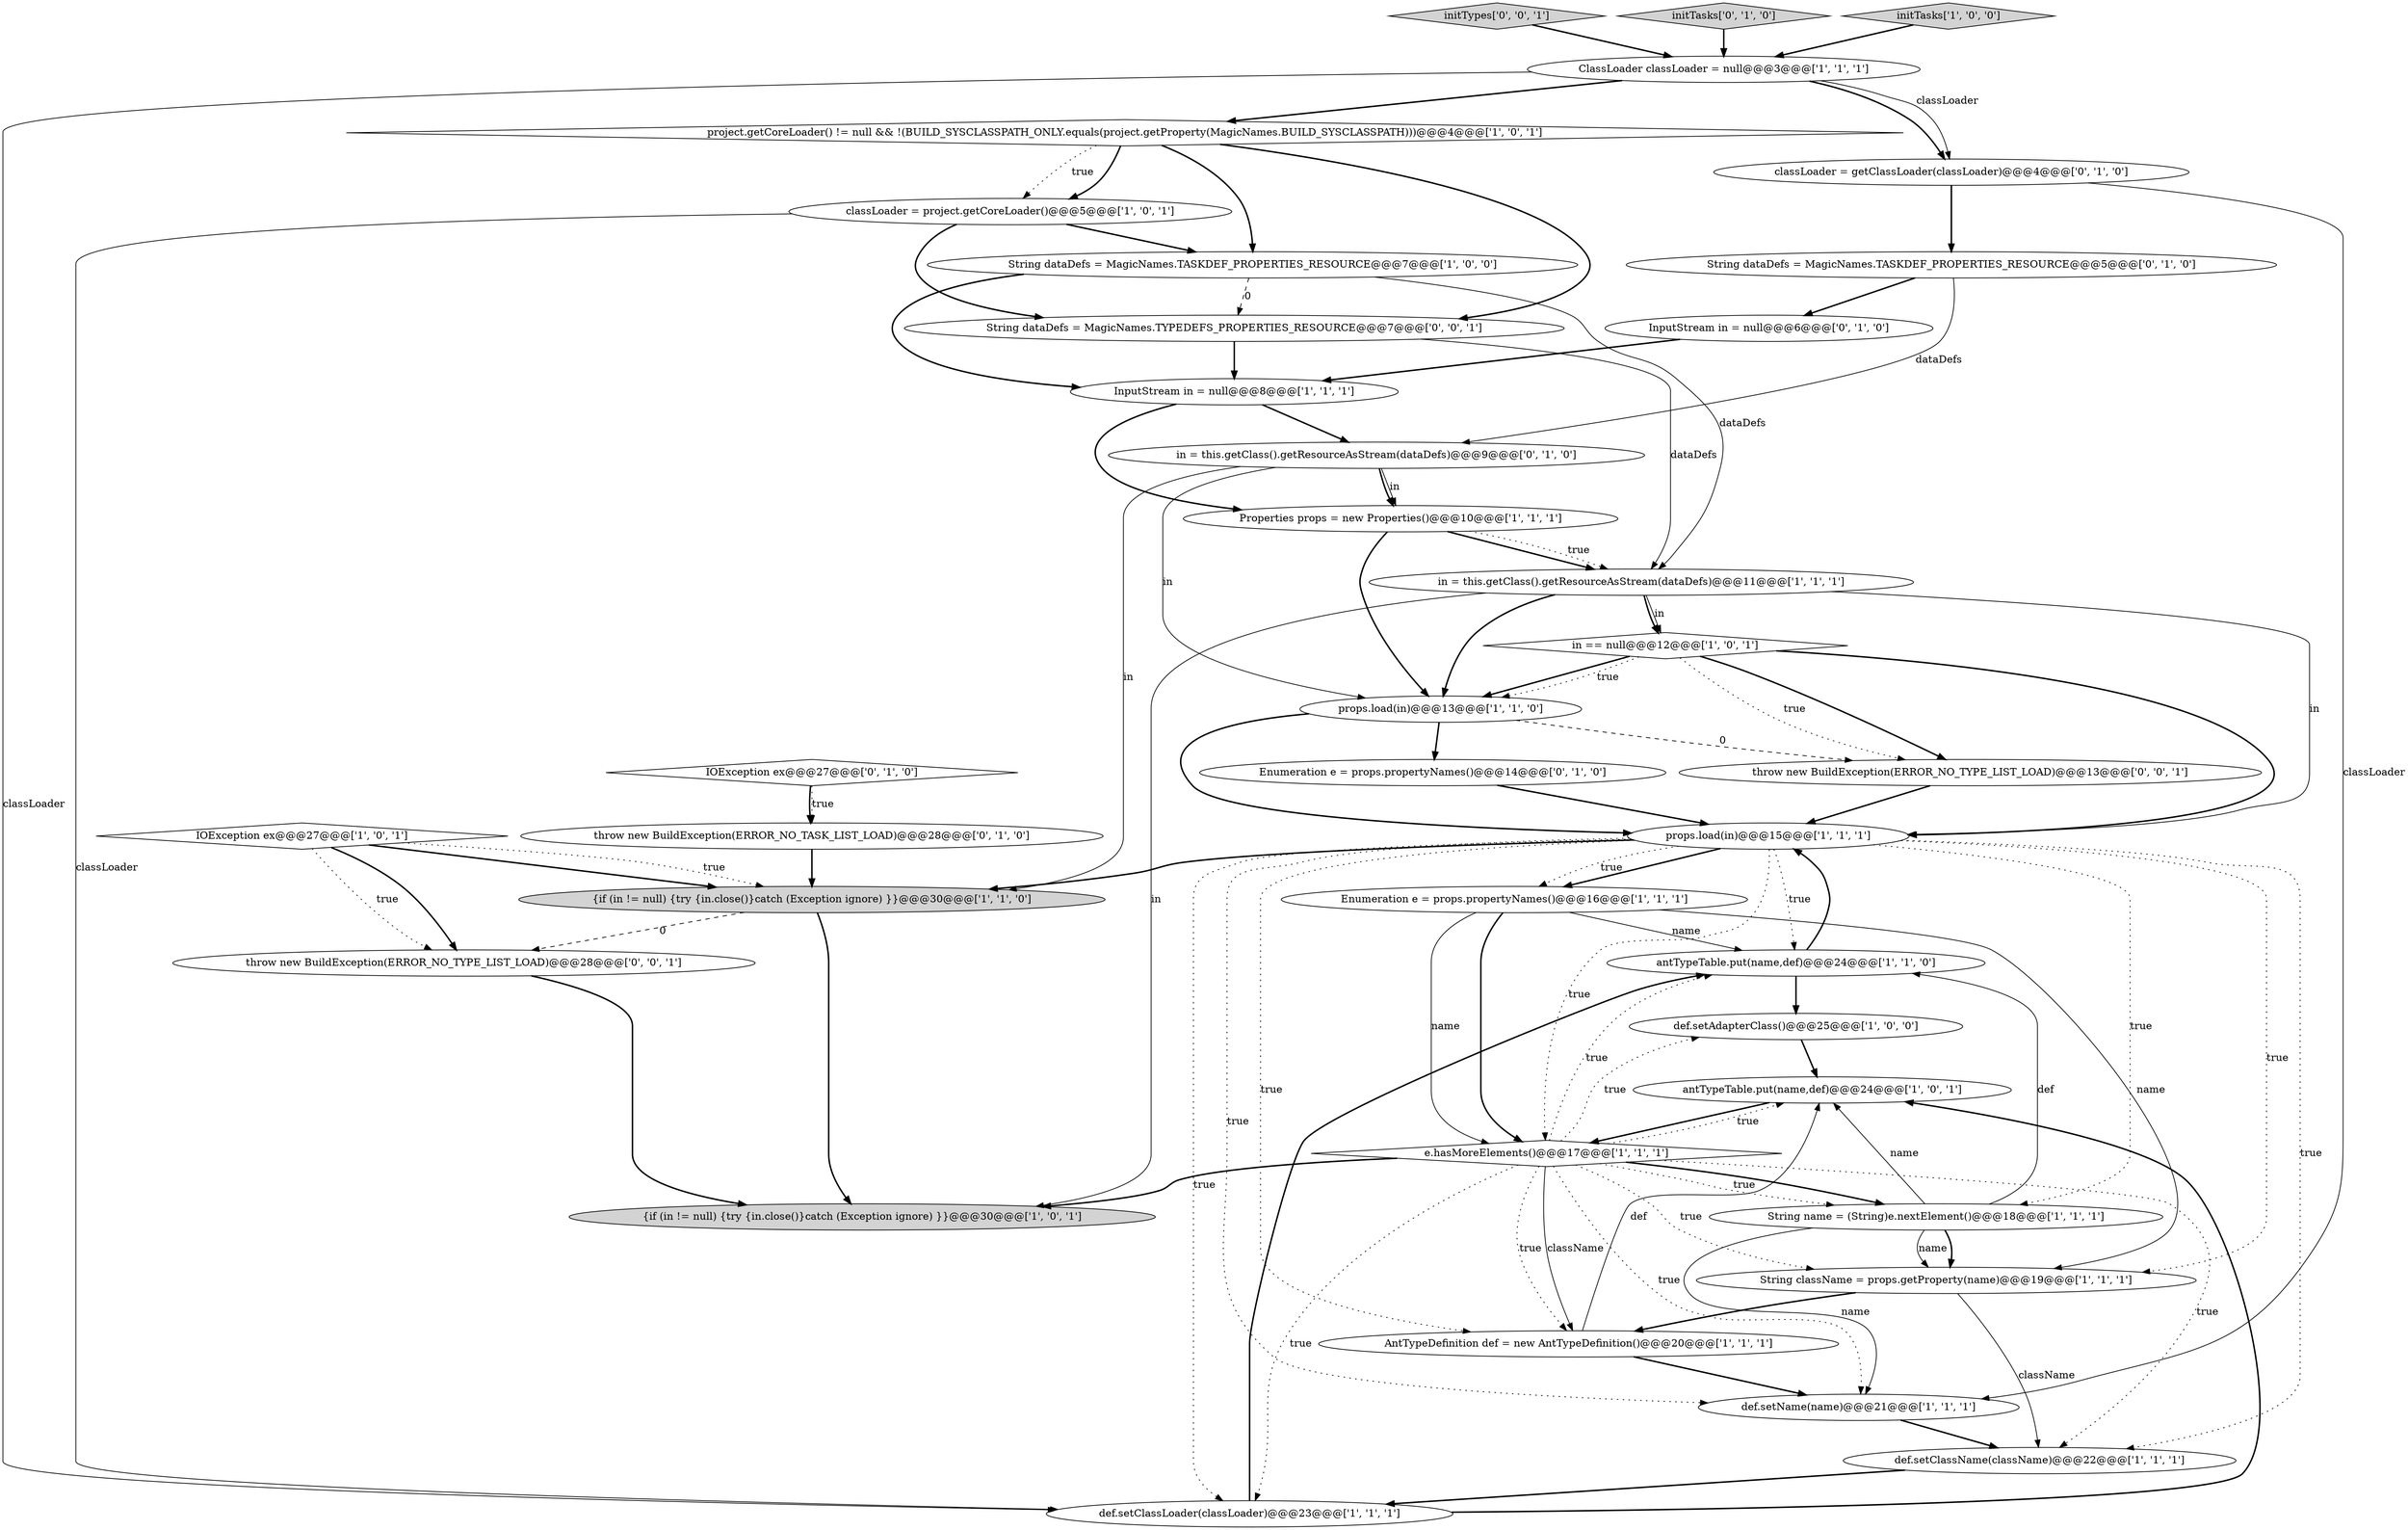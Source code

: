 digraph {
30 [style = filled, label = "classLoader = getClassLoader(classLoader)@@@4@@@['0', '1', '0']", fillcolor = white, shape = ellipse image = "AAA0AAABBB2BBB"];
27 [style = filled, label = "IOException ex@@@27@@@['0', '1', '0']", fillcolor = white, shape = diamond image = "AAA0AAABBB2BBB"];
0 [style = filled, label = "in = this.getClass().getResourceAsStream(dataDefs)@@@11@@@['1', '1', '1']", fillcolor = white, shape = ellipse image = "AAA0AAABBB1BBB"];
34 [style = filled, label = "String dataDefs = MagicNames.TYPEDEFS_PROPERTIES_RESOURCE@@@7@@@['0', '0', '1']", fillcolor = white, shape = ellipse image = "AAA0AAABBB3BBB"];
24 [style = filled, label = "antTypeTable.put(name,def)@@@24@@@['1', '1', '0']", fillcolor = white, shape = ellipse image = "AAA0AAABBB1BBB"];
29 [style = filled, label = "String dataDefs = MagicNames.TASKDEF_PROPERTIES_RESOURCE@@@5@@@['0', '1', '0']", fillcolor = white, shape = ellipse image = "AAA0AAABBB2BBB"];
6 [style = filled, label = "IOException ex@@@27@@@['1', '0', '1']", fillcolor = white, shape = diamond image = "AAA0AAABBB1BBB"];
35 [style = filled, label = "initTypes['0', '0', '1']", fillcolor = lightgray, shape = diamond image = "AAA0AAABBB3BBB"];
36 [style = filled, label = "throw new BuildException(ERROR_NO_TYPE_LIST_LOAD)@@@13@@@['0', '0', '1']", fillcolor = white, shape = ellipse image = "AAA0AAABBB3BBB"];
12 [style = filled, label = "InputStream in = null@@@8@@@['1', '1', '1']", fillcolor = white, shape = ellipse image = "AAA0AAABBB1BBB"];
9 [style = filled, label = "String name = (String)e.nextElement()@@@18@@@['1', '1', '1']", fillcolor = white, shape = ellipse image = "AAA0AAABBB1BBB"];
32 [style = filled, label = "Enumeration e = props.propertyNames()@@@14@@@['0', '1', '0']", fillcolor = white, shape = ellipse image = "AAA0AAABBB2BBB"];
11 [style = filled, label = "e.hasMoreElements()@@@17@@@['1', '1', '1']", fillcolor = white, shape = diamond image = "AAA0AAABBB1BBB"];
1 [style = filled, label = "ClassLoader classLoader = null@@@3@@@['1', '1', '1']", fillcolor = white, shape = ellipse image = "AAA0AAABBB1BBB"];
2 [style = filled, label = "def.setClassLoader(classLoader)@@@23@@@['1', '1', '1']", fillcolor = white, shape = ellipse image = "AAA0AAABBB1BBB"];
31 [style = filled, label = "in = this.getClass().getResourceAsStream(dataDefs)@@@9@@@['0', '1', '0']", fillcolor = white, shape = ellipse image = "AAA0AAABBB2BBB"];
4 [style = filled, label = "project.getCoreLoader() != null && !(BUILD_SYSCLASSPATH_ONLY.equals(project.getProperty(MagicNames.BUILD_SYSCLASSPATH)))@@@4@@@['1', '0', '1']", fillcolor = white, shape = diamond image = "AAA0AAABBB1BBB"];
8 [style = filled, label = "props.load(in)@@@15@@@['1', '1', '1']", fillcolor = white, shape = ellipse image = "AAA0AAABBB1BBB"];
14 [style = filled, label = "def.setAdapterClass()@@@25@@@['1', '0', '0']", fillcolor = white, shape = ellipse image = "AAA0AAABBB1BBB"];
26 [style = filled, label = "initTasks['0', '1', '0']", fillcolor = lightgray, shape = diamond image = "AAA0AAABBB2BBB"];
17 [style = filled, label = "classLoader = project.getCoreLoader()@@@5@@@['1', '0', '1']", fillcolor = white, shape = ellipse image = "AAA0AAABBB1BBB"];
33 [style = filled, label = "throw new BuildException(ERROR_NO_TYPE_LIST_LOAD)@@@28@@@['0', '0', '1']", fillcolor = white, shape = ellipse image = "AAA0AAABBB3BBB"];
28 [style = filled, label = "throw new BuildException(ERROR_NO_TASK_LIST_LOAD)@@@28@@@['0', '1', '0']", fillcolor = white, shape = ellipse image = "AAA0AAABBB2BBB"];
19 [style = filled, label = "in == null@@@12@@@['1', '0', '1']", fillcolor = white, shape = diamond image = "AAA0AAABBB1BBB"];
20 [style = filled, label = "props.load(in)@@@13@@@['1', '1', '0']", fillcolor = white, shape = ellipse image = "AAA0AAABBB1BBB"];
10 [style = filled, label = "String className = props.getProperty(name)@@@19@@@['1', '1', '1']", fillcolor = white, shape = ellipse image = "AAA0AAABBB1BBB"];
3 [style = filled, label = "{if (in != null) {try {in.close()}catch (Exception ignore) }}@@@30@@@['1', '0', '1']", fillcolor = lightgray, shape = ellipse image = "AAA0AAABBB1BBB"];
18 [style = filled, label = "AntTypeDefinition def = new AntTypeDefinition()@@@20@@@['1', '1', '1']", fillcolor = white, shape = ellipse image = "AAA0AAABBB1BBB"];
7 [style = filled, label = "def.setName(name)@@@21@@@['1', '1', '1']", fillcolor = white, shape = ellipse image = "AAA0AAABBB1BBB"];
13 [style = filled, label = "String dataDefs = MagicNames.TASKDEF_PROPERTIES_RESOURCE@@@7@@@['1', '0', '0']", fillcolor = white, shape = ellipse image = "AAA0AAABBB1BBB"];
25 [style = filled, label = "InputStream in = null@@@6@@@['0', '1', '0']", fillcolor = white, shape = ellipse image = "AAA0AAABBB2BBB"];
22 [style = filled, label = "antTypeTable.put(name,def)@@@24@@@['1', '0', '1']", fillcolor = white, shape = ellipse image = "AAA0AAABBB1BBB"];
23 [style = filled, label = "Properties props = new Properties()@@@10@@@['1', '1', '1']", fillcolor = white, shape = ellipse image = "AAA0AAABBB1BBB"];
5 [style = filled, label = "initTasks['1', '0', '0']", fillcolor = lightgray, shape = diamond image = "AAA0AAABBB1BBB"];
16 [style = filled, label = "Enumeration e = props.propertyNames()@@@16@@@['1', '1', '1']", fillcolor = white, shape = ellipse image = "AAA0AAABBB1BBB"];
21 [style = filled, label = "def.setClassName(className)@@@22@@@['1', '1', '1']", fillcolor = white, shape = ellipse image = "AAA0AAABBB1BBB"];
15 [style = filled, label = "{if (in != null) {try {in.close()}catch (Exception ignore) }}@@@30@@@['1', '1', '0']", fillcolor = lightgray, shape = ellipse image = "AAA0AAABBB1BBB"];
8->16 [style = bold, label=""];
27->28 [style = bold, label=""];
8->16 [style = dotted, label="true"];
19->36 [style = bold, label=""];
9->10 [style = bold, label=""];
1->30 [style = bold, label=""];
11->18 [style = solid, label="className"];
11->9 [style = bold, label=""];
30->7 [style = solid, label="classLoader"];
30->29 [style = bold, label=""];
0->8 [style = solid, label="in"];
21->2 [style = bold, label=""];
11->2 [style = dotted, label="true"];
13->0 [style = solid, label="dataDefs"];
15->33 [style = dashed, label="0"];
29->31 [style = solid, label="dataDefs"];
31->20 [style = solid, label="in"];
31->15 [style = solid, label="in"];
2->24 [style = bold, label=""];
4->17 [style = dotted, label="true"];
9->10 [style = solid, label="name"];
6->15 [style = dotted, label="true"];
11->7 [style = dotted, label="true"];
1->4 [style = bold, label=""];
33->3 [style = bold, label=""];
0->19 [style = bold, label=""];
11->10 [style = dotted, label="true"];
19->20 [style = bold, label=""];
26->1 [style = bold, label=""];
14->22 [style = bold, label=""];
11->14 [style = dotted, label="true"];
16->11 [style = solid, label="name"];
16->10 [style = solid, label="name"];
8->7 [style = dotted, label="true"];
19->36 [style = dotted, label="true"];
5->1 [style = bold, label=""];
17->34 [style = bold, label=""];
20->8 [style = bold, label=""];
13->12 [style = bold, label=""];
0->19 [style = solid, label="in"];
17->2 [style = solid, label="classLoader"];
8->18 [style = dotted, label="true"];
0->20 [style = bold, label=""];
24->8 [style = bold, label=""];
18->7 [style = bold, label=""];
34->0 [style = solid, label="dataDefs"];
6->33 [style = dotted, label="true"];
1->2 [style = solid, label="classLoader"];
22->11 [style = bold, label=""];
12->31 [style = bold, label=""];
11->24 [style = dotted, label="true"];
0->3 [style = solid, label="in"];
10->18 [style = bold, label=""];
23->20 [style = bold, label=""];
8->15 [style = bold, label=""];
4->17 [style = bold, label=""];
8->21 [style = dotted, label="true"];
8->2 [style = dotted, label="true"];
4->13 [style = bold, label=""];
11->9 [style = dotted, label="true"];
15->3 [style = bold, label=""];
23->0 [style = bold, label=""];
31->23 [style = solid, label="in"];
8->24 [style = dotted, label="true"];
6->15 [style = bold, label=""];
10->21 [style = solid, label="className"];
32->8 [style = bold, label=""];
35->1 [style = bold, label=""];
11->3 [style = bold, label=""];
1->30 [style = solid, label="classLoader"];
6->33 [style = bold, label=""];
16->24 [style = solid, label="name"];
36->8 [style = bold, label=""];
8->11 [style = dotted, label="true"];
17->13 [style = bold, label=""];
9->7 [style = solid, label="name"];
8->9 [style = dotted, label="true"];
9->24 [style = solid, label="def"];
13->34 [style = dashed, label="0"];
23->0 [style = dotted, label="true"];
4->34 [style = bold, label=""];
31->23 [style = bold, label=""];
16->11 [style = bold, label=""];
28->15 [style = bold, label=""];
19->20 [style = dotted, label="true"];
20->32 [style = bold, label=""];
29->25 [style = bold, label=""];
8->10 [style = dotted, label="true"];
11->18 [style = dotted, label="true"];
34->12 [style = bold, label=""];
11->22 [style = dotted, label="true"];
9->22 [style = solid, label="name"];
19->8 [style = bold, label=""];
24->14 [style = bold, label=""];
27->28 [style = dotted, label="true"];
20->36 [style = dashed, label="0"];
25->12 [style = bold, label=""];
18->22 [style = solid, label="def"];
7->21 [style = bold, label=""];
12->23 [style = bold, label=""];
11->21 [style = dotted, label="true"];
2->22 [style = bold, label=""];
}
